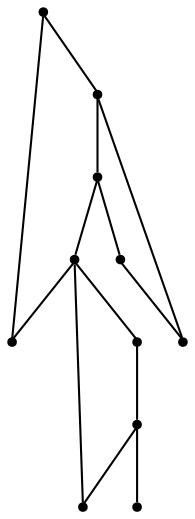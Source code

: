 graph {
  node [shape=point,comment="{\"directed\":false,\"doi\":\"10.1007/978-3-030-68766-3_33\",\"figure\":\"6 (3)\"}"]

  v0 [pos="1361.0521517750997,523.8662457557604"]
  v1 [pos="1251.4201874715745,509.7976079394955"]
  v2 [pos="1356.9484732389653,438.2744866403945"]
  v3 [pos="1327.634403445485,347.99046851370287"]
  v4 [pos="1303.5993169124492,403.09553977904466"]
  v5 [pos="1254.9373900312808,372.61188029029836"]
  v6 [pos="1268.4217909172542,343.298209502377"]
  v7 [pos="1243.8001966135816,306.3667396365497"]
  v8 [pos="1233.8309316637396,445.30473593967065"]
  v9 [pos="1176.3758712064698,457.03156820968246"]
  v10 [pos="1192.7921114730314,501.58793512354987"]

  v0 -- v1 [id="-1",pos="1361.0521517750997,523.8662457557604 1251.4201874715745,509.7976079394955 1251.4201874715745,509.7976079394955 1251.4201874715745,509.7976079394955"]
  v9 -- v10 [id="-2",pos="1176.3758712064698,457.03156820968246 1192.7921114730314,501.58793512354987 1192.7921114730314,501.58793512354987 1192.7921114730314,501.58793512354987"]
  v10 -- v1 [id="-3",pos="1192.7921114730314,501.58793512354987 1251.4201874715745,509.7976079394955 1251.4201874715745,509.7976079394955 1251.4201874715745,509.7976079394955"]
  v8 -- v9 [id="-4",pos="1233.8309316637396,445.30473593967065 1176.3758712064698,457.03156820968246 1176.3758712064698,457.03156820968246 1176.3758712064698,457.03156820968246"]
  v8 -- v4 [id="-5",pos="1233.8309316637396,445.30473593967065 1303.5993169124492,403.09553977904466 1303.5993169124492,403.09553977904466 1303.5993169124492,403.09553977904466"]
  v1 -- v8 [id="-6",pos="1251.4201874715745,509.7976079394955 1233.8309316637396,445.30473593967065 1233.8309316637396,445.30473593967065 1233.8309316637396,445.30473593967065"]
  v5 -- v6 [id="-7",pos="1254.9373900312808,372.61188029029836 1268.4217909172542,343.298209502377 1268.4217909172542,343.298209502377 1268.4217909172542,343.298209502377"]
  v6 -- v7 [id="-8",pos="1268.4217909172542,343.298209502377 1243.8001966135816,306.3667396365497 1243.8001966135816,306.3667396365497 1243.8001966135816,306.3667396365497"]
  v6 -- v3 [id="-9",pos="1268.4217909172542,343.298209502377 1327.634403445485,347.99046851370287 1327.634403445485,347.99046851370287 1327.634403445485,347.99046851370287"]
  v4 -- v2 [id="-10",pos="1303.5993169124492,403.09553977904466 1356.9484732389653,438.2744866403945 1356.9484732389653,438.2744866403945 1356.9484732389653,438.2744866403945"]
  v4 -- v5 [id="-11",pos="1303.5993169124492,403.09553977904466 1254.9373900312808,372.61188029029836 1254.9373900312808,372.61188029029836 1254.9373900312808,372.61188029029836"]
  v3 -- v4 [id="-12",pos="1327.634403445485,347.99046851370287 1303.5993169124492,403.09553977904466 1303.5993169124492,403.09553977904466 1303.5993169124492,403.09553977904466"]
  v2 -- v0 [id="-13",pos="1356.9484732389653,438.2744866403945 1361.0521517750997,523.8662457557604 1361.0521517750997,523.8662457557604 1361.0521517750997,523.8662457557604"]
}